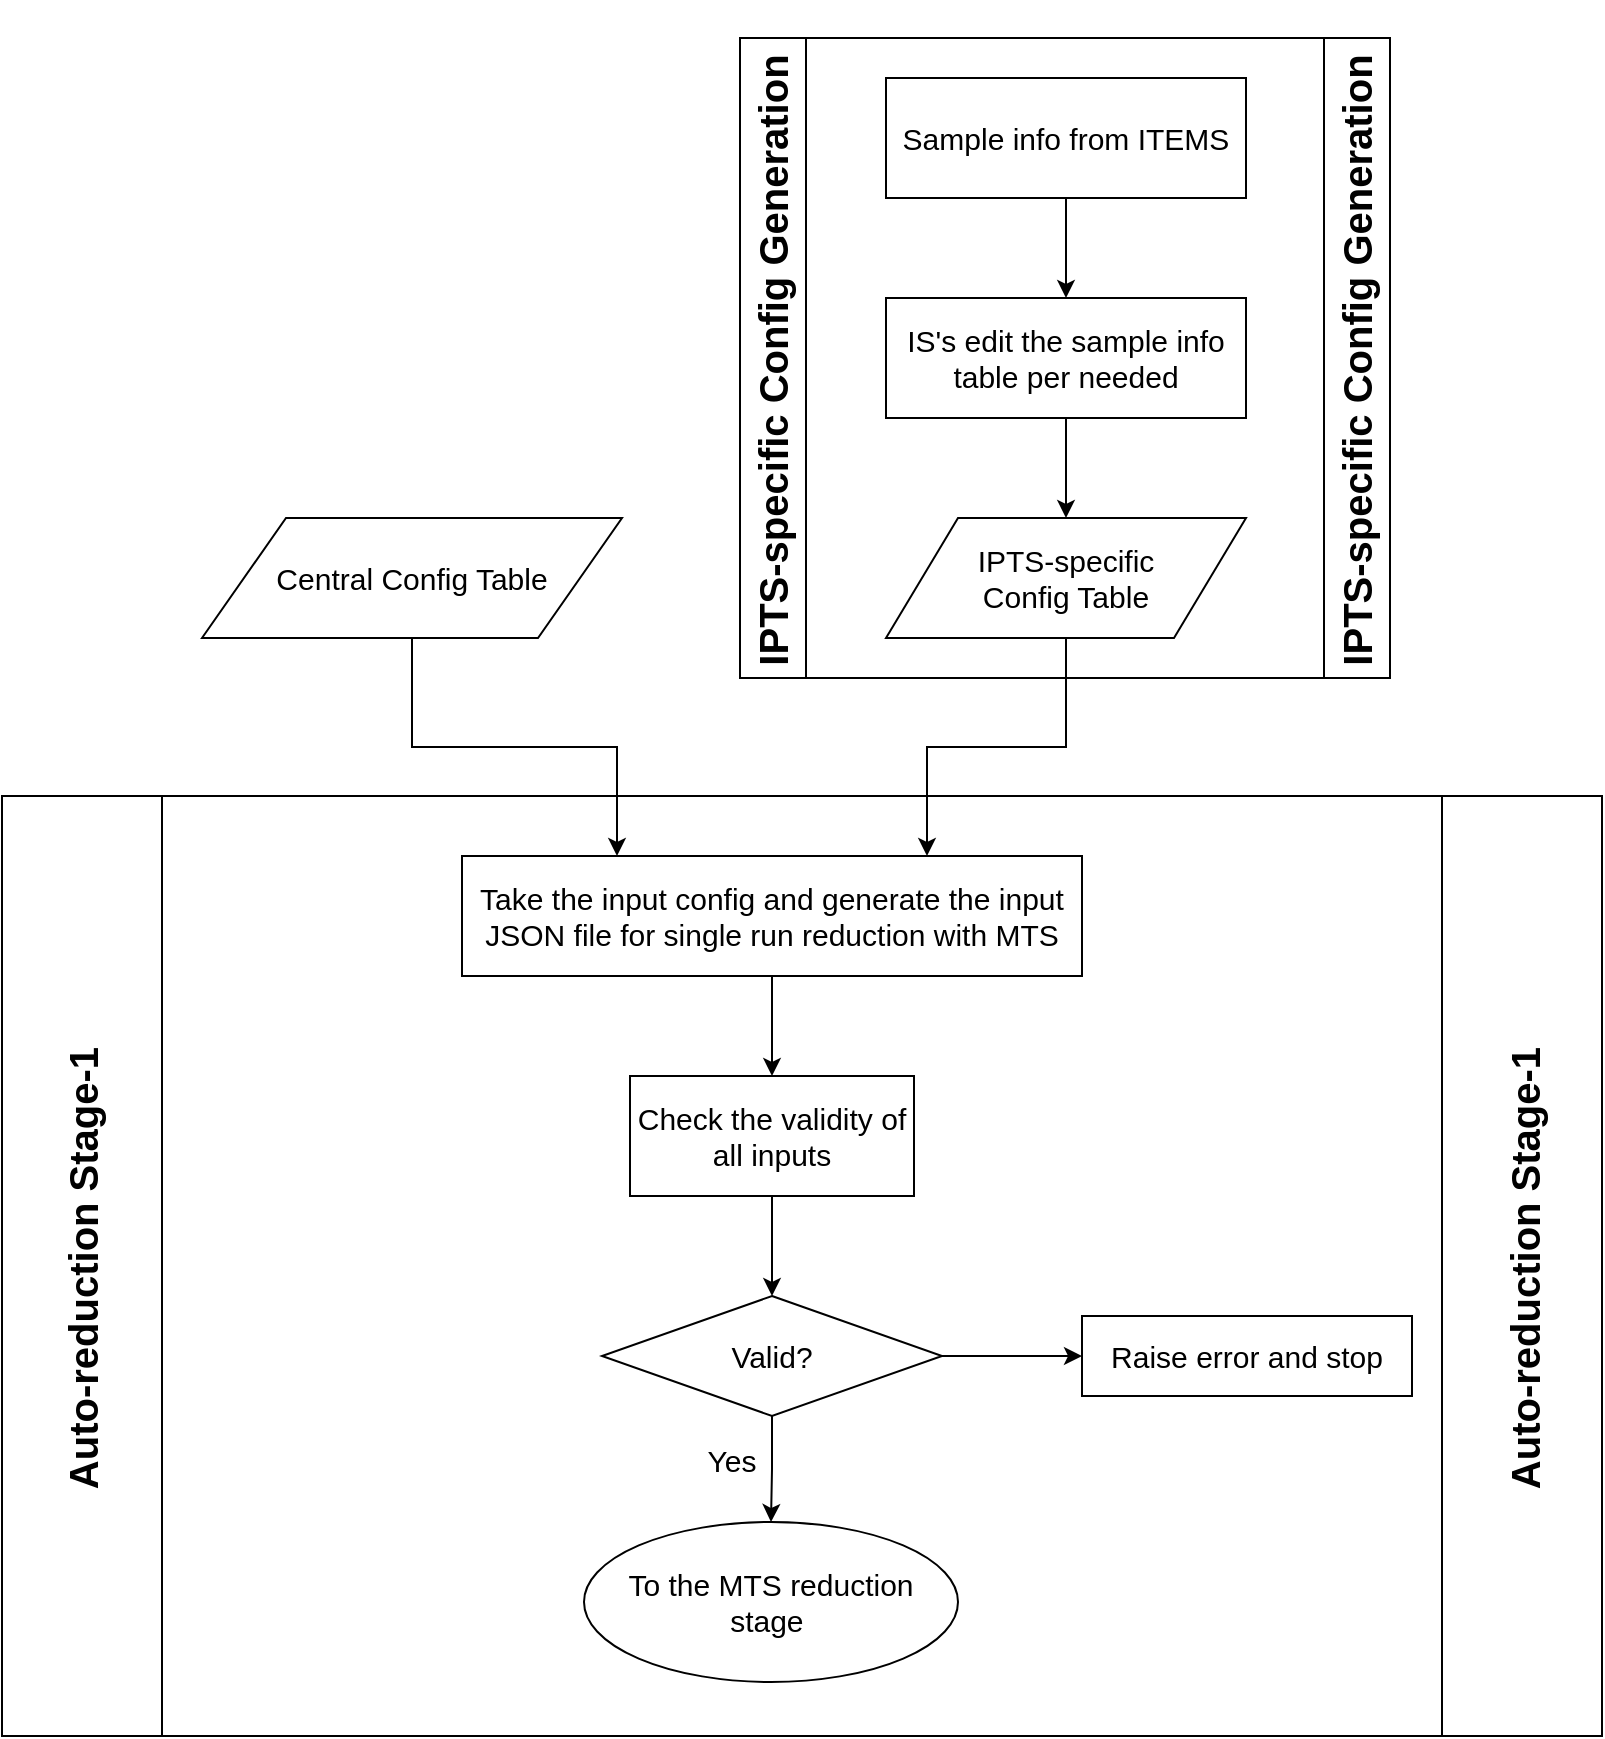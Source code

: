 <mxGraphModel dx="4417" dy="3376" grid="1" gridSize="10" guides="1" tooltips="1" connect="1" arrows="1" fold="1" page="1" pageScale="1" pageWidth="850" pageHeight="1100" background="#ffffff"><root><mxCell id="0"/><mxCell id="1" parent="0"/><mxCell id="27" value="" style="shape=process;whiteSpace=wrap;html=1;" parent="1" vertex="1"><mxGeometry x="40" y="454" width="800" height="470" as="geometry"/></mxCell><mxCell id="10" value="" style="shape=process;whiteSpace=wrap;html=1;" parent="1" vertex="1"><mxGeometry x="409" y="75" width="325" height="320" as="geometry"/></mxCell><mxCell id="4" value="&lt;font style=&quot;font-size: 15px&quot;&gt;Central Config Table&lt;/font&gt;" style="shape=parallelogram;perimeter=parallelogramPerimeter;whiteSpace=wrap;html=1;" parent="1" vertex="1"><mxGeometry x="140" y="315" width="210" height="60" as="geometry"/></mxCell><mxCell id="35" style="edgeStyle=orthogonalEdgeStyle;rounded=0;html=1;exitX=0.5;exitY=1;jettySize=auto;orthogonalLoop=1;" parent="1" source="6" target="7" edge="1"><mxGeometry relative="1" as="geometry"/></mxCell><mxCell id="6" value="&lt;font style=&quot;font-size: 15px&quot;&gt;Sample info from ITEMS&lt;/font&gt;" style="rounded=0;whiteSpace=wrap;html=1;" parent="1" vertex="1"><mxGeometry x="482" y="95" width="180" height="60" as="geometry"/></mxCell><mxCell id="36" style="edgeStyle=orthogonalEdgeStyle;rounded=0;html=1;exitX=0.5;exitY=1;entryX=0.5;entryY=0;jettySize=auto;orthogonalLoop=1;" parent="1" source="7" target="8" edge="1"><mxGeometry relative="1" as="geometry"/></mxCell><mxCell id="7" value="&lt;font style=&quot;font-size: 15px&quot;&gt;IS's edit the sample info table per needed&lt;/font&gt;" style="rounded=0;whiteSpace=wrap;html=1;" parent="1" vertex="1"><mxGeometry x="482" y="205" width="180" height="60" as="geometry"/></mxCell><mxCell id="8" value="&lt;font style=&quot;font-size: 15px&quot;&gt;IPTS-specific&lt;/font&gt;&lt;div&gt;&lt;font style=&quot;font-size: 15px&quot;&gt;Config Table&lt;/font&gt;&lt;/div&gt;" style="shape=parallelogram;perimeter=parallelogramPerimeter;whiteSpace=wrap;html=1;" parent="1" vertex="1"><mxGeometry x="482" y="315" width="180" height="60" as="geometry"/></mxCell><mxCell id="9" value="&lt;font style=&quot;font-size: 15px&quot;&gt;Take the input config and generate the input JSON file for single run reduction with MTS&lt;/font&gt;" style="rounded=0;whiteSpace=wrap;html=1;" parent="1" vertex="1"><mxGeometry x="270" y="484" width="310" height="60" as="geometry"/></mxCell><mxCell id="20" style="edgeStyle=orthogonalEdgeStyle;rounded=0;html=1;exitX=0.5;exitY=1;entryX=0.25;entryY=0;jettySize=auto;orthogonalLoop=1;" parent="1" source="4" target="9" edge="1"><mxGeometry relative="1" as="geometry"/></mxCell><mxCell id="19" style="edgeStyle=orthogonalEdgeStyle;rounded=0;html=1;exitX=0.5;exitY=1;entryX=0.75;entryY=0;jettySize=auto;orthogonalLoop=1;" parent="1" source="8" target="9" edge="1"><mxGeometry relative="1" as="geometry"/></mxCell><mxCell id="12" value="&lt;b&gt;&lt;font style=&quot;font-size: 20px&quot;&gt;IPTS-specific Config Generation&lt;/font&gt;&lt;/b&gt;" style="text;html=1;strokeColor=none;fillColor=none;align=center;verticalAlign=middle;whiteSpace=wrap;rounded=0;rotation=-90;" parent="1" vertex="1"><mxGeometry x="245" y="216" width="360" height="40" as="geometry"/></mxCell><mxCell id="13" value="&lt;b&gt;&lt;font style=&quot;font-size: 20px&quot;&gt;IPTS-specific Config Generation&lt;/font&gt;&lt;/b&gt;" style="text;html=1;strokeColor=none;fillColor=none;align=center;verticalAlign=middle;whiteSpace=wrap;rounded=0;rotation=-90;" parent="1" vertex="1"><mxGeometry x="537" y="216" width="360" height="40" as="geometry"/></mxCell><mxCell id="14" value="&lt;font style=&quot;font-size: 15px&quot;&gt;Check the validity of all inputs&lt;/font&gt;" style="rounded=0;whiteSpace=wrap;html=1;" parent="1" vertex="1"><mxGeometry x="354" y="594" width="142" height="60" as="geometry"/></mxCell><mxCell id="21" style="edgeStyle=orthogonalEdgeStyle;rounded=0;html=1;exitX=0.5;exitY=1;entryX=0.5;entryY=0;jettySize=auto;orthogonalLoop=1;" parent="1" source="9" target="14" edge="1"><mxGeometry relative="1" as="geometry"/></mxCell><mxCell id="15" value="&lt;font style=&quot;font-size: 15px&quot;&gt;Valid?&lt;/font&gt;" style="rhombus;whiteSpace=wrap;html=1;" parent="1" vertex="1"><mxGeometry x="340" y="704" width="170" height="60" as="geometry"/></mxCell><mxCell id="22" style="edgeStyle=orthogonalEdgeStyle;rounded=0;html=1;exitX=0.5;exitY=1;jettySize=auto;orthogonalLoop=1;" parent="1" source="14" target="15" edge="1"><mxGeometry relative="1" as="geometry"/></mxCell><mxCell id="17" value="&lt;font style=&quot;font-size: 15px&quot;&gt;To the MTS reduction stage&amp;nbsp;&lt;/font&gt;" style="ellipse;whiteSpace=wrap;html=1;" parent="1" vertex="1"><mxGeometry x="331" y="817" width="187" height="80" as="geometry"/></mxCell><mxCell id="23" style="edgeStyle=orthogonalEdgeStyle;rounded=0;html=1;exitX=0.5;exitY=1;entryX=0.5;entryY=0;jettySize=auto;orthogonalLoop=1;" parent="1" source="15" target="17" edge="1"><mxGeometry relative="1" as="geometry"/></mxCell><mxCell id="24" value="&lt;font style=&quot;font-size: 15px&quot;&gt;Yes&lt;/font&gt;" style="text;html=1;strokeColor=none;fillColor=none;align=center;verticalAlign=middle;whiteSpace=wrap;rounded=0;" parent="1" vertex="1"><mxGeometry x="385" y="776" width="40" height="20" as="geometry"/></mxCell><mxCell id="25" value="&lt;font style=&quot;font-size: 15px&quot;&gt;Raise error and stop&lt;/font&gt;" style="rounded=0;whiteSpace=wrap;html=1;" parent="1" vertex="1"><mxGeometry x="580" y="714" width="165" height="40" as="geometry"/></mxCell><mxCell id="26" style="edgeStyle=orthogonalEdgeStyle;rounded=0;html=1;exitX=1;exitY=0.5;jettySize=auto;orthogonalLoop=1;" parent="1" source="15" target="25" edge="1"><mxGeometry relative="1" as="geometry"/></mxCell><mxCell id="29" value="&lt;b&gt;&lt;font style=&quot;font-size: 20px&quot;&gt;Auto-reduction Stage-1&lt;/font&gt;&lt;/b&gt;" style="text;html=1;strokeColor=none;fillColor=none;align=center;verticalAlign=middle;whiteSpace=wrap;rounded=0;rotation=-90;" parent="1" vertex="1"><mxGeometry x="-55" y="680" width="270" height="20" as="geometry"/></mxCell><mxCell id="32" value="&lt;b&gt;&lt;font style=&quot;font-size: 20px&quot;&gt;Auto-reduction Stage-1&lt;/font&gt;&lt;/b&gt;" style="text;html=1;strokeColor=none;fillColor=none;align=center;verticalAlign=middle;whiteSpace=wrap;rounded=0;rotation=-90;" parent="1" vertex="1"><mxGeometry x="666" y="680" width="270" height="20" as="geometry"/></mxCell></root></mxGraphModel>